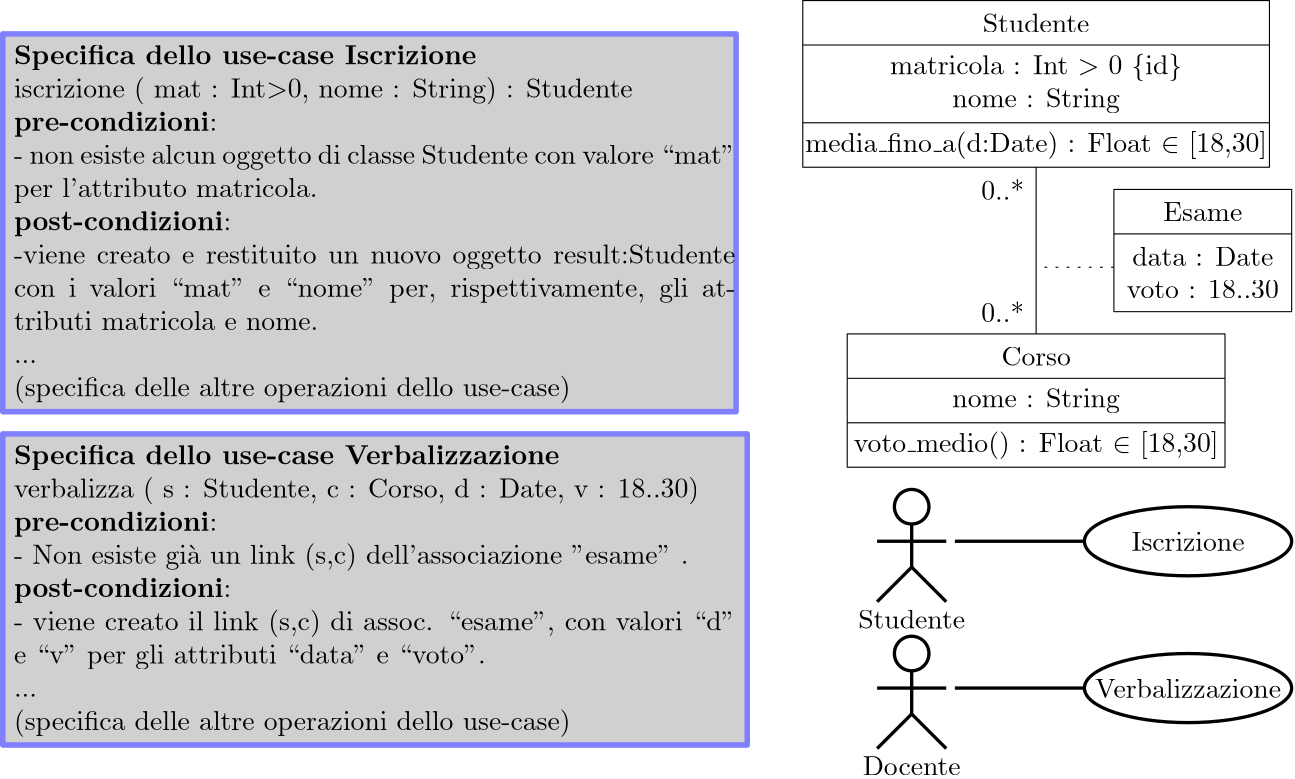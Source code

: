 <?xml version="1.0"?>
<!DOCTYPE ipe SYSTEM "ipe.dtd">
<ipe version="70218" creator="Ipe 7.2.28">
<info created="D:20240326121744" modified="D:20240326123206"/>
<ipestyle name="basic">
<symbol name="arrow/arc(spx)">
<path stroke="sym-stroke" fill="sym-stroke" pen="sym-pen">
0 0 m
-1 0.333 l
-1 -0.333 l
h
</path>
</symbol>
<symbol name="arrow/farc(spx)">
<path stroke="sym-stroke" fill="white" pen="sym-pen">
0 0 m
-1 0.333 l
-1 -0.333 l
h
</path>
</symbol>
<symbol name="arrow/ptarc(spx)">
<path stroke="sym-stroke" fill="sym-stroke" pen="sym-pen">
0 0 m
-1 0.333 l
-0.8 0 l
-1 -0.333 l
h
</path>
</symbol>
<symbol name="arrow/fptarc(spx)">
<path stroke="sym-stroke" fill="white" pen="sym-pen">
0 0 m
-1 0.333 l
-0.8 0 l
-1 -0.333 l
h
</path>
</symbol>
<symbol name="mark/circle(sx)" transformations="translations">
<path fill="sym-stroke">
0.6 0 0 0.6 0 0 e
0.4 0 0 0.4 0 0 e
</path>
</symbol>
<symbol name="mark/disk(sx)" transformations="translations">
<path fill="sym-stroke">
0.6 0 0 0.6 0 0 e
</path>
</symbol>
<symbol name="mark/fdisk(sfx)" transformations="translations">
<group>
<path fill="sym-fill">
0.5 0 0 0.5 0 0 e
</path>
<path fill="sym-stroke" fillrule="eofill">
0.6 0 0 0.6 0 0 e
0.4 0 0 0.4 0 0 e
</path>
</group>
</symbol>
<symbol name="mark/box(sx)" transformations="translations">
<path fill="sym-stroke" fillrule="eofill">
-0.6 -0.6 m
0.6 -0.6 l
0.6 0.6 l
-0.6 0.6 l
h
-0.4 -0.4 m
0.4 -0.4 l
0.4 0.4 l
-0.4 0.4 l
h
</path>
</symbol>
<symbol name="mark/square(sx)" transformations="translations">
<path fill="sym-stroke">
-0.6 -0.6 m
0.6 -0.6 l
0.6 0.6 l
-0.6 0.6 l
h
</path>
</symbol>
<symbol name="mark/fsquare(sfx)" transformations="translations">
<group>
<path fill="sym-fill">
-0.5 -0.5 m
0.5 -0.5 l
0.5 0.5 l
-0.5 0.5 l
h
</path>
<path fill="sym-stroke" fillrule="eofill">
-0.6 -0.6 m
0.6 -0.6 l
0.6 0.6 l
-0.6 0.6 l
h
-0.4 -0.4 m
0.4 -0.4 l
0.4 0.4 l
-0.4 0.4 l
h
</path>
</group>
</symbol>
<symbol name="mark/cross(sx)" transformations="translations">
<group>
<path fill="sym-stroke">
-0.43 -0.57 m
0.57 0.43 l
0.43 0.57 l
-0.57 -0.43 l
h
</path>
<path fill="sym-stroke">
-0.43 0.57 m
0.57 -0.43 l
0.43 -0.57 l
-0.57 0.43 l
h
</path>
</group>
</symbol>
<symbol name="arrow/fnormal(spx)">
<path stroke="sym-stroke" fill="white" pen="sym-pen">
0 0 m
-1 0.333 l
-1 -0.333 l
h
</path>
</symbol>
<symbol name="arrow/pointed(spx)">
<path stroke="sym-stroke" fill="sym-stroke" pen="sym-pen">
0 0 m
-1 0.333 l
-0.8 0 l
-1 -0.333 l
h
</path>
</symbol>
<symbol name="arrow/fpointed(spx)">
<path stroke="sym-stroke" fill="white" pen="sym-pen">
0 0 m
-1 0.333 l
-0.8 0 l
-1 -0.333 l
h
</path>
</symbol>
<symbol name="arrow/linear(spx)">
<path stroke="sym-stroke" pen="sym-pen">
-1 0.333 m
0 0 l
-1 -0.333 l
</path>
</symbol>
<symbol name="arrow/fdouble(spx)">
<path stroke="sym-stroke" fill="white" pen="sym-pen">
0 0 m
-1 0.333 l
-1 -0.333 l
h
-1 0 m
-2 0.333 l
-2 -0.333 l
h
</path>
</symbol>
<symbol name="arrow/double(spx)">
<path stroke="sym-stroke" fill="sym-stroke" pen="sym-pen">
0 0 m
-1 0.333 l
-1 -0.333 l
h
-1 0 m
-2 0.333 l
-2 -0.333 l
h
</path>
</symbol>
<symbol name="arrow/mid-normal(spx)">
<path stroke="sym-stroke" fill="sym-stroke" pen="sym-pen">
0.5 0 m
-0.5 0.333 l
-0.5 -0.333 l
h
</path>
</symbol>
<symbol name="arrow/mid-fnormal(spx)">
<path stroke="sym-stroke" fill="white" pen="sym-pen">
0.5 0 m
-0.5 0.333 l
-0.5 -0.333 l
h
</path>
</symbol>
<symbol name="arrow/mid-pointed(spx)">
<path stroke="sym-stroke" fill="sym-stroke" pen="sym-pen">
0.5 0 m
-0.5 0.333 l
-0.3 0 l
-0.5 -0.333 l
h
</path>
</symbol>
<symbol name="arrow/mid-fpointed(spx)">
<path stroke="sym-stroke" fill="white" pen="sym-pen">
0.5 0 m
-0.5 0.333 l
-0.3 0 l
-0.5 -0.333 l
h
</path>
</symbol>
<symbol name="arrow/mid-double(spx)">
<path stroke="sym-stroke" fill="sym-stroke" pen="sym-pen">
1 0 m
0 0.333 l
0 -0.333 l
h
0 0 m
-1 0.333 l
-1 -0.333 l
h
</path>
</symbol>
<symbol name="arrow/mid-fdouble(spx)">
<path stroke="sym-stroke" fill="white" pen="sym-pen">
1 0 m
0 0.333 l
0 -0.333 l
h
0 0 m
-1 0.333 l
-1 -0.333 l
h
</path>
</symbol>
<anglesize name="22.5 deg" value="22.5"/>
<anglesize name="30 deg" value="30"/>
<anglesize name="45 deg" value="45"/>
<anglesize name="60 deg" value="60"/>
<anglesize name="90 deg" value="90"/>
<arrowsize name="large" value="10"/>
<arrowsize name="small" value="5"/>
<arrowsize name="tiny" value="3"/>
<color name="blue" value="0 0 1"/>
<color name="brown" value="0.647 0.165 0.165"/>
<color name="darkblue" value="0 0 0.545"/>
<color name="darkcyan" value="0 0.545 0.545"/>
<color name="darkgray" value="0.663"/>
<color name="darkgreen" value="0 0.392 0"/>
<color name="darkmagenta" value="0.545 0 0.545"/>
<color name="darkorange" value="1 0.549 0"/>
<color name="darkred" value="0.545 0 0"/>
<color name="gold" value="1 0.843 0"/>
<color name="gray" value="0.745"/>
<color name="green" value="0 1 0"/>
<color name="lightblue" value="0.678 0.847 0.902"/>
<color name="lightcyan" value="0.878 1 1"/>
<color name="lightgray" value="0.827"/>
<color name="lightgreen" value="0.565 0.933 0.565"/>
<color name="lightyellow" value="1 1 0.878"/>
<color name="navy" value="0 0 0.502"/>
<color name="orange" value="1 0.647 0"/>
<color name="pink" value="1 0.753 0.796"/>
<color name="purple" value="0.627 0.125 0.941"/>
<color name="red" value="1 0 0"/>
<color name="seagreen" value="0.18 0.545 0.341"/>
<color name="turquoise" value="0.251 0.878 0.816"/>
<color name="violet" value="0.933 0.51 0.933"/>
<color name="yellow" value="1 1 0"/>
<dashstyle name="dash dot dotted" value="[4 2 1 2 1 2] 0"/>
<dashstyle name="dash dotted" value="[4 2 1 2] 0"/>
<dashstyle name="dashed" value="[4] 0"/>
<dashstyle name="dotted" value="[1 3] 0"/>
<gridsize name="10 pts (~3.5 mm)" value="10"/>
<gridsize name="14 pts (~5 mm)" value="14"/>
<gridsize name="16 pts (~6 mm)" value="16"/>
<gridsize name="20 pts (~7 mm)" value="20"/>
<gridsize name="28 pts (~10 mm)" value="28"/>
<gridsize name="32 pts (~12 mm)" value="32"/>
<gridsize name="4 pts" value="4"/>
<gridsize name="56 pts (~20 mm)" value="56"/>
<gridsize name="8 pts (~3 mm)" value="8"/>
<opacity name="10%" value="0.1"/>
<opacity name="30%" value="0.3"/>
<opacity name="50%" value="0.5"/>
<opacity name="75%" value="0.75"/>
<pen name="fat" value="1.2"/>
<pen name="heavier" value="0.8"/>
<pen name="ultrafat" value="2"/>
<symbolsize name="large" value="5"/>
<symbolsize name="small" value="2"/>
<symbolsize name="tiny" value="1.1"/>
<textsize name="Huge" value="\Huge"/>
<textsize name="LARGE" value="\LARGE"/>
<textsize name="Large" value="\Large"/>
<textsize name="footnote" value="\footnotesize"/>
<textsize name="huge" value="\huge"/>
<textsize name="large" value="\large"/>
<textsize name="script" value="\scriptsize"/>
<textsize name="small" value="\small"/>
<textsize name="tiny" value="\tiny"/>
<textstyle name="center" begin="\begin{center}" end="\end{center}"/>
<textstyle name="item" begin="\begin{itemize}\item{}" end="\end{itemize}"/>
<textstyle name="itemize" begin="\begin{itemize}" end="\end{itemize}"/>
<tiling name="falling" angle="-60" step="4" width="1"/>
<tiling name="rising" angle="30" step="4" width="1"/>
</ipestyle>
<page>
<layer name="alpha"/>
<view layers="alpha" active="alpha"/>
<text layer="alpha" matrix="1 0 0 1 180 8" transformations="translations" pos="208 784" stroke="black" type="label" width="38.467" height="6.918" depth="0" halign="center" valign="center">Studente</text>
<text matrix="1 0 0 1 180 -8" transformations="translations" pos="208 784" stroke="black" type="label" width="105.189" height="7.473" depth="2.49" halign="center" valign="center">matricola : Int $&gt;$ 0 \{id\}</text>
<text matrix="1 0 0 1 180 -20" transformations="translations" pos="208 784" stroke="black" type="label" width="60.357" height="6.815" depth="1.93" halign="center" valign="center">nome : String</text>
<text matrix="1 0 0 1 180 -36" transformations="translations" pos="208 784" stroke="black" type="label" width="166.299" height="7.473" depth="2.49" halign="center" valign="center">media\_fino\_a(d:Date) : Float $\in$ [18,30]</text>
<path matrix="1 0 0 1 180 8" stroke="black">
124 732 m
124 792 l
292 792 l
292 732 l
h
</path>
<path matrix="1 0 0 1 180 8" stroke="black">
124 776 m
292 776 l
</path>
<path matrix="1 0 0 1 180 8" stroke="black">
124 748 m
292 748 l
</path>
<text matrix="1 0 0 1 180 -112" transformations="translations" pos="208 784" stroke="black" type="label" width="24.99" height="6.808" depth="0" halign="center" valign="center">Corso</text>
<text matrix="1 0 0 1 180 -128" transformations="translations" pos="208 784" stroke="black" type="label" width="60.357" height="6.815" depth="1.93" halign="center" valign="center">nome : String</text>
<text matrix="1 0 0 1 180 -144" transformations="translations" pos="208 784" stroke="black" type="label" width="131.302" height="7.473" depth="2.49" halign="center" valign="center">voto\_medio() :  Float $\in$ [18,30]</text>
<path matrix="1 0 0 1 180 -36" stroke="black">
140 668 m
140 716 l
276 716 l
276 668 l
h
</path>
<path matrix="1 0 0 1 180 -36" stroke="black">
140 700 m
276 700 l
</path>
<path matrix="1 0 0 1 180 -36" stroke="black">
140 684 m
276 684 l
</path>
<text matrix="1 0 0 1 240 -60" transformations="translations" pos="208 784" stroke="black" type="label" width="28.421" height="6.808" depth="0" halign="center" valign="center">Esame</text>
<text matrix="1 0 0 1 240 -76" transformations="translations" pos="208 784" stroke="black" type="label" width="50.782" height="6.918" depth="0" halign="center" valign="center">data : Date</text>
<text matrix="1 0 0 1 240 -88" transformations="translations" pos="208 784" stroke="black" type="label" width="54.795" height="6.42" depth="0" halign="center" valign="center">voto : 18..30</text>
<path matrix="1 0 0 1 240 72" stroke="black">
176 660 m
176 616 l
240 616 l
240 660 l
h
</path>
<path matrix="1 0 0 1 240 72" stroke="black">
176 644 m
240 644 l
</path>
<path matrix="1 0 0 1 180 8" stroke="black">
208 672 m
208 732 l
</path>
<path matrix="1 0 0 1 180 8" stroke="black" dash="dotted">
236 696 m
208 696 l
</path>
<text matrix="1 0 0 1 168 -96" transformations="translations" pos="208 784" stroke="black" type="label" width="15.497" height="7.472" depth="0" halign="center" valign="center">0..*</text>
<text matrix="1 0 0 1 168 -52" transformations="translations" pos="208 784" stroke="black" type="label" width="15.497" height="7.472" depth="0" halign="center" valign="center">0..*</text>
<path matrix="0.777258 0 0 0.777258 57.1719 36.3933" stroke="black" pen="fat">
352 704 m
368 720 l
384 704 l
</path>
<path matrix="0.777258 0 0 0.777258 57.1719 36.3933" stroke="black" pen="fat">
368 720 m
368 740 l
</path>
<path matrix="0.777258 0 0 0.777258 57.1719 42.6114" stroke="black" pen="fat">
8 0 0 8 368 740 e
</path>
<path matrix="0.777258 0 0 0.777258 57.1719 36.3933" stroke="black" pen="fat">
352 732 m
384 732 l
</path>
<text matrix="0.777258 0 0 0.777258 57.1719 36.3933" transformations="translations" pos="368 696" stroke="black" type="label" width="38.467" height="6.918" depth="0" halign="center" valign="center">Studente</text>
<text matrix="0.777258 0 0 0.777258 156.661 64.3746" transformations="translations" pos="368 696" stroke="black" type="label" width="40.764" height="6.808" depth="0" halign="center" valign="center">Iscrizione</text>
<path matrix="2.33177 0 0 0.777258 -713.868 39.5023" stroke="black" pen="fat">
16 0 0 16 496 728 e
</path>
<path matrix="0.777258 0 0 0.777258 271.695 33.2843" stroke="black" pen="fat">
112 736 m
172 736 l
</path>
<path matrix="0.777258 0 0 0.777258 57.1719 -16.4602" stroke="black" pen="fat">
352 704 m
368 720 l
384 704 l
</path>
<path matrix="0.777258 0 0 0.777258 57.1719 -16.4602" stroke="black" pen="fat">
368 720 m
368 740 l
</path>
<path matrix="0.777258 0 0 0.777258 57.1719 -10.2421" stroke="black" pen="fat">
8 0 0 8 368 740 e
</path>
<path matrix="0.777258 0 0 0.777258 57.1719 -16.4602" stroke="black" pen="fat">
352 732 m
384 732 l
</path>
<text matrix="0.777258 0 0 0.777258 57.1719 -16.4602" transformations="translations" pos="368 696" stroke="black" type="label" width="35.284" height="6.808" depth="0" halign="center" valign="center">Docente</text>
<text matrix="0.777258 0 0 0.777258 156.661 11.5211" transformations="translations" pos="368 696" stroke="black" type="label" width="66.999" height="6.918" depth="0" halign="center" valign="center">Verbalizzazione</text>
<path matrix="2.33177 0 0 0.777258 -713.868 -13.3512" stroke="black" pen="fat">
16 0 0 16 496 728 e
</path>
<path matrix="0.777258 0 0 0.777258 271.695 -19.5692" stroke="black" pen="fat">
112 736 m
172 736 l
</path>
<path matrix="1 0 0 1 -12 -16" stroke="0.502 0.502 1" fill="0.753" pen="ultrafat" opacity="75%" stroke-opacity="opaque">
28 548 m
28 660 l
296 660 l
296 548 l
h
</path>
<text matrix="1 0 0 1 -12 -160" transformations="translations" pos="32 800" stroke="black" type="minipage" width="260" height="54.961" depth="50.09" valign="top">\textbf{Specifica dello use-case Verbalizzazione}\\ 
verbalizza ( s : Studente, c : Corso, d : Date, v : 18..30) \\ 
\textbf{pre-condizioni}:\\
-  Non esiste già un link (s,c) dell&apos;associazione &quot;esame&quot; . \\
\textbf{post-condizioni}:\\
-  viene creato il link (s,c) di assoc. “esame”, con valori
“d” e “v” per gli attributi “data” e “voto”.\\
...\\
(specifica delle altre operazioni dello use-case) 
</text>
<path matrix="1 0 0 1 -12 -16" stroke="0.502 0.502 1" fill="0.753" pen="ultrafat" opacity="75%" stroke-opacity="opaque">
28 668 m
28 804 l
292 804 l
292 668 l
h
</path>
<text matrix="1 0 0 1 -12 -16" transformations="translations" pos="32 800" stroke="black" type="minipage" width="260" height="66.901" depth="62.06" valign="top">\textbf{Specifica dello use-case Iscrizione}\\ 
iscrizione ( mat : Int$&gt;$0, nome : String) : Studente\\ 
\textbf{pre-condizioni}:\\
- non esiste alcun oggetto di classe Studente con valore “mat”
per l’attributo matricola. \\
\textbf{post-condizioni}:\\
-viene creato e restituito un nuovo oggetto result:Studente con i
valori “mat” e “nome” per, rispettivamente, gli attributi
matricola e nome.\\
...\\
(specifica delle altre operazioni dello use-case) 
</text>
</page>
</ipe>
